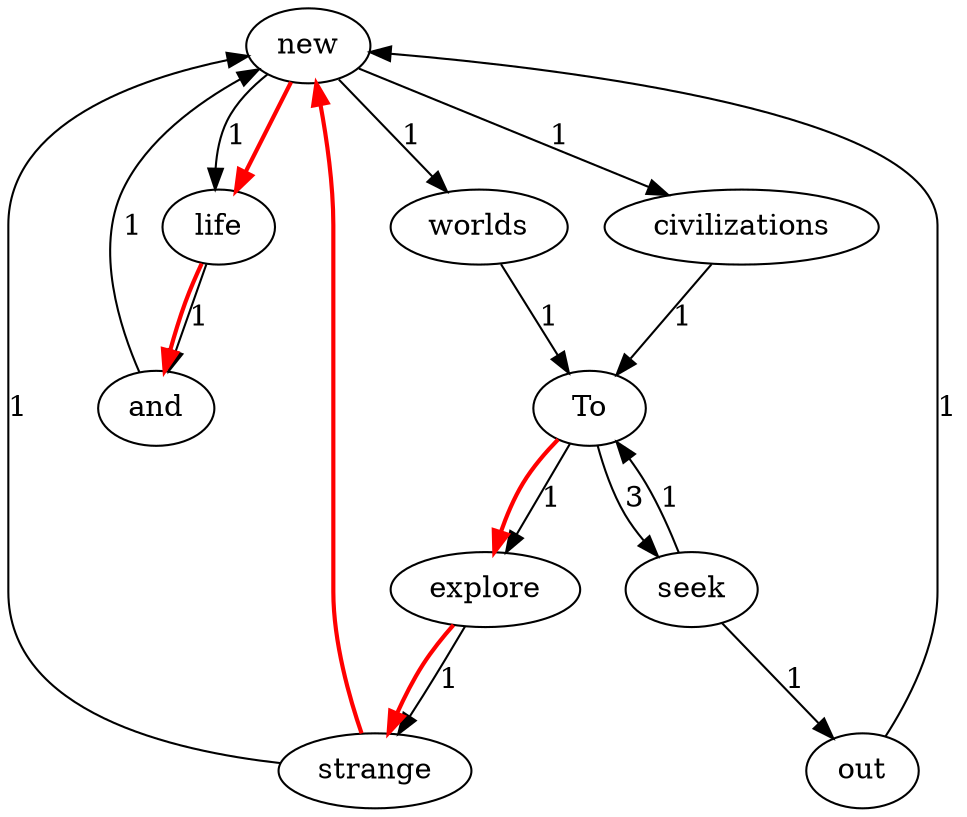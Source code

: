 digraph G {
new->worlds[label="1"];new->civilizations[label="1"];new->life[label="1"];worlds->To[label="1"];explore->strange[label="1"];and->new[label="1"];To->explore[label="1"];To->seek[label="3"];civilizations->To[label="1"];seek->To[label="1"];seek->out[label="1"];strange->new[label="1"];life->and[label="1"];out->new[label="1"];To->explore [color=red, penwidth=2.0]
explore->strange [color=red, penwidth=2.0]
strange->new [color=red, penwidth=2.0]
new->life [color=red, penwidth=2.0]
life->and [color=red, penwidth=2.0]
}

